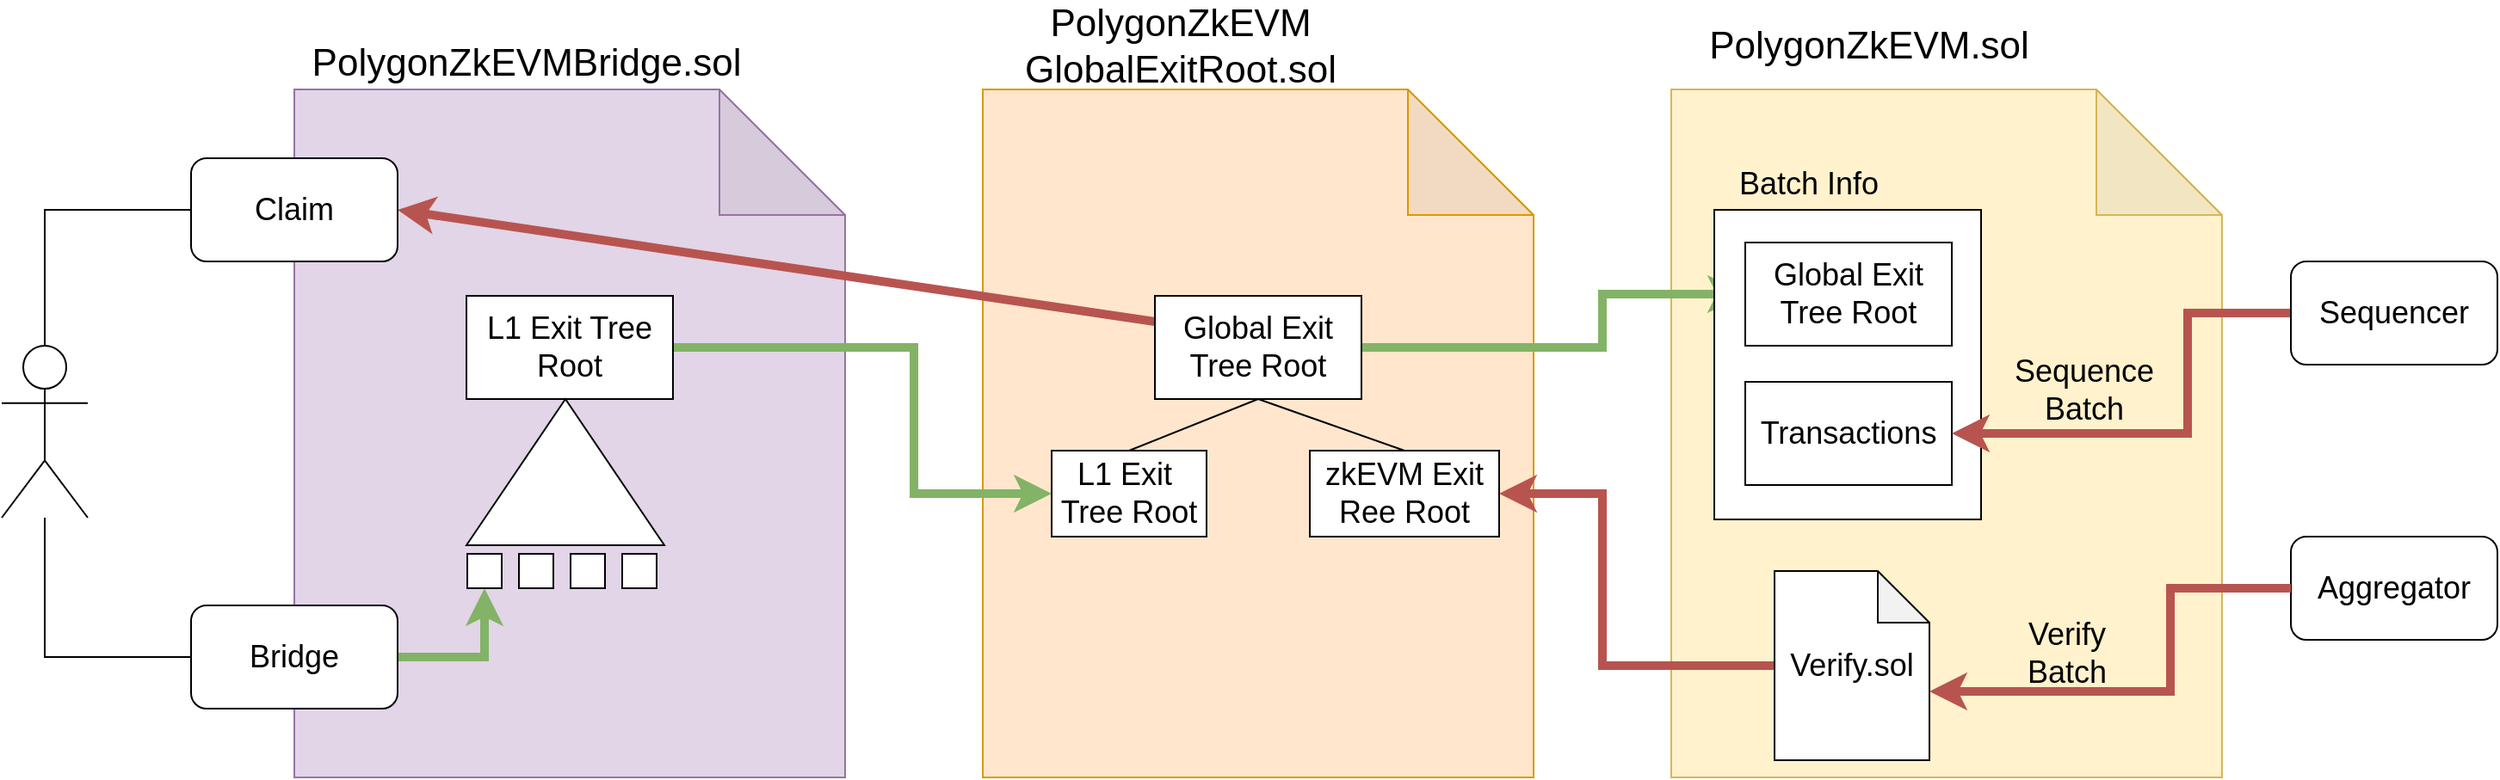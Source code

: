<mxfile version="22.0.8" type="github">
  <diagram name="Seite-1" id="j2oCauuogQ8NOSz05JqT">
    <mxGraphModel dx="3434" dy="1513" grid="1" gridSize="10" guides="1" tooltips="1" connect="1" arrows="1" fold="1" page="1" pageScale="1" pageWidth="827" pageHeight="1169" math="0" shadow="0">
      <root>
        <mxCell id="0" />
        <mxCell id="1" parent="0" />
        <mxCell id="4N5WWOKBTAKUQs4fO8nh-11" value="" style="shape=note;whiteSpace=wrap;html=1;backgroundOutline=1;darkOpacity=0.05;size=73;fillColor=#e1d5e7;strokeColor=#9673a6;fontSize=18;" parent="1" vertex="1">
          <mxGeometry x="40" y="120" width="320" height="400" as="geometry" />
        </mxCell>
        <mxCell id="4N5WWOKBTAKUQs4fO8nh-14" value="" style="shape=note;whiteSpace=wrap;html=1;backgroundOutline=1;darkOpacity=0.05;size=73;fillColor=#ffe6cc;strokeColor=#d79b00;fontSize=18;" parent="1" vertex="1">
          <mxGeometry x="440" y="120" width="320" height="400" as="geometry" />
        </mxCell>
        <mxCell id="4N5WWOKBTAKUQs4fO8nh-15" value="" style="shape=note;whiteSpace=wrap;html=1;backgroundOutline=1;darkOpacity=0.05;size=73;fillColor=#fff2cc;strokeColor=#d6b656;fontSize=18;" parent="1" vertex="1">
          <mxGeometry x="840" y="120" width="320" height="400" as="geometry" />
        </mxCell>
        <mxCell id="4N5WWOKBTAKUQs4fO8nh-16" value="PolygonZkEVMBridge.sol" style="text;html=1;strokeColor=none;fillColor=none;align=center;verticalAlign=middle;whiteSpace=wrap;rounded=0;fontSize=22;" parent="1" vertex="1">
          <mxGeometry x="90" y="90" width="170" height="30" as="geometry" />
        </mxCell>
        <mxCell id="4N5WWOKBTAKUQs4fO8nh-17" value="PolygonZkEVM&lt;br style=&quot;font-size: 22px;&quot;&gt;GlobalExitRoot.sol" style="text;html=1;strokeColor=none;fillColor=none;align=center;verticalAlign=middle;whiteSpace=wrap;rounded=0;fontSize=22;" parent="1" vertex="1">
          <mxGeometry x="470" y="80" width="170" height="30" as="geometry" />
        </mxCell>
        <mxCell id="4N5WWOKBTAKUQs4fO8nh-18" value="PolygonZkEVM.sol" style="text;html=1;strokeColor=none;fillColor=none;align=center;verticalAlign=middle;whiteSpace=wrap;rounded=0;fontSize=22;" parent="1" vertex="1">
          <mxGeometry x="870" y="80" width="170" height="30" as="geometry" />
        </mxCell>
        <mxCell id="KUVzWsEhl4BoeXKU-PMS-2" style="edgeStyle=orthogonalEdgeStyle;rounded=0;orthogonalLoop=1;jettySize=auto;html=1;exitX=1;exitY=0.5;exitDx=0;exitDy=0;entryX=0;entryY=0.5;entryDx=0;entryDy=0;fillColor=#d5e8d4;strokeColor=#82b366;strokeWidth=5;" edge="1" parent="1" source="4N5WWOKBTAKUQs4fO8nh-19" target="4N5WWOKBTAKUQs4fO8nh-29">
          <mxGeometry relative="1" as="geometry">
            <Array as="points">
              <mxPoint x="400" y="270" />
              <mxPoint x="400" y="355" />
            </Array>
          </mxGeometry>
        </mxCell>
        <mxCell id="4N5WWOKBTAKUQs4fO8nh-19" value="&lt;font style=&quot;font-size: 18px;&quot;&gt;L1 Exit Tree Root&lt;/font&gt;" style="rounded=0;whiteSpace=wrap;html=1;fontSize=18;" parent="1" vertex="1">
          <mxGeometry x="140" y="240" width="120" height="60" as="geometry" />
        </mxCell>
        <mxCell id="4N5WWOKBTAKUQs4fO8nh-20" value="" style="triangle;whiteSpace=wrap;html=1;rotation=-90;" parent="1" vertex="1">
          <mxGeometry x="155" y="285" width="85" height="115" as="geometry" />
        </mxCell>
        <mxCell id="4N5WWOKBTAKUQs4fO8nh-22" value="" style="whiteSpace=wrap;html=1;aspect=fixed;" parent="1" vertex="1">
          <mxGeometry x="140.5" y="390" width="20" height="20" as="geometry" />
        </mxCell>
        <mxCell id="4N5WWOKBTAKUQs4fO8nh-25" value="" style="whiteSpace=wrap;html=1;aspect=fixed;" parent="1" vertex="1">
          <mxGeometry x="170.5" y="390" width="20" height="20" as="geometry" />
        </mxCell>
        <mxCell id="4N5WWOKBTAKUQs4fO8nh-26" value="" style="whiteSpace=wrap;html=1;aspect=fixed;" parent="1" vertex="1">
          <mxGeometry x="200.5" y="390" width="20" height="20" as="geometry" />
        </mxCell>
        <mxCell id="4N5WWOKBTAKUQs4fO8nh-27" value="" style="whiteSpace=wrap;html=1;aspect=fixed;" parent="1" vertex="1">
          <mxGeometry x="230.5" y="390" width="20" height="20" as="geometry" />
        </mxCell>
        <mxCell id="4N5WWOKBTAKUQs4fO8nh-32" style="rounded=0;orthogonalLoop=1;jettySize=auto;html=1;exitX=0.5;exitY=1;exitDx=0;exitDy=0;entryX=0.5;entryY=0;entryDx=0;entryDy=0;endArrow=none;endFill=0;" parent="1" source="4N5WWOKBTAKUQs4fO8nh-28" target="4N5WWOKBTAKUQs4fO8nh-29" edge="1">
          <mxGeometry relative="1" as="geometry" />
        </mxCell>
        <mxCell id="4N5WWOKBTAKUQs4fO8nh-33" style="rounded=0;orthogonalLoop=1;jettySize=auto;html=1;exitX=0.5;exitY=1;exitDx=0;exitDy=0;entryX=0.5;entryY=0;entryDx=0;entryDy=0;endArrow=none;endFill=0;" parent="1" source="4N5WWOKBTAKUQs4fO8nh-28" target="4N5WWOKBTAKUQs4fO8nh-30" edge="1">
          <mxGeometry relative="1" as="geometry" />
        </mxCell>
        <mxCell id="KUVzWsEhl4BoeXKU-PMS-3" style="edgeStyle=orthogonalEdgeStyle;rounded=0;orthogonalLoop=1;jettySize=auto;html=1;exitX=1;exitY=0.5;exitDx=0;exitDy=0;strokeWidth=5;fillColor=#d5e8d4;strokeColor=#82b366;" edge="1" parent="1" source="4N5WWOKBTAKUQs4fO8nh-28" target="4N5WWOKBTAKUQs4fO8nh-35">
          <mxGeometry relative="1" as="geometry">
            <Array as="points">
              <mxPoint x="800" y="270" />
              <mxPoint x="800" y="239" />
            </Array>
          </mxGeometry>
        </mxCell>
        <mxCell id="KUVzWsEhl4BoeXKU-PMS-5" style="rounded=0;orthogonalLoop=1;jettySize=auto;html=1;exitX=0;exitY=0.25;exitDx=0;exitDy=0;entryX=1;entryY=0.5;entryDx=0;entryDy=0;strokeWidth=5;fillColor=#f8cecc;strokeColor=#b85450;" edge="1" parent="1" source="4N5WWOKBTAKUQs4fO8nh-28" target="4N5WWOKBTAKUQs4fO8nh-43">
          <mxGeometry relative="1" as="geometry" />
        </mxCell>
        <mxCell id="4N5WWOKBTAKUQs4fO8nh-28" value="&lt;font style=&quot;font-size: 18px;&quot;&gt;Global Exit&lt;br&gt;Tree Root&lt;br&gt;&lt;/font&gt;" style="rounded=0;whiteSpace=wrap;html=1;" parent="1" vertex="1">
          <mxGeometry x="540" y="240" width="120" height="60" as="geometry" />
        </mxCell>
        <mxCell id="4N5WWOKBTAKUQs4fO8nh-29" value="&lt;font style=&quot;font-size: 18px;&quot;&gt;L1 Exit&amp;nbsp;&lt;br&gt;Tree Root&lt;br&gt;&lt;/font&gt;" style="rounded=0;whiteSpace=wrap;html=1;" parent="1" vertex="1">
          <mxGeometry x="480" y="330" width="90" height="50" as="geometry" />
        </mxCell>
        <mxCell id="4N5WWOKBTAKUQs4fO8nh-30" value="&lt;font style=&quot;font-size: 18px;&quot;&gt;zkEVM Exit&lt;br&gt;Ree Root&lt;br&gt;&lt;/font&gt;" style="rounded=0;whiteSpace=wrap;html=1;" parent="1" vertex="1">
          <mxGeometry x="630" y="330" width="110" height="50" as="geometry" />
        </mxCell>
        <mxCell id="4N5WWOKBTAKUQs4fO8nh-34" value="" style="rounded=0;whiteSpace=wrap;html=1;" parent="1" vertex="1">
          <mxGeometry x="865" y="190" width="155" height="180" as="geometry" />
        </mxCell>
        <mxCell id="4N5WWOKBTAKUQs4fO8nh-35" value="&lt;font style=&quot;font-size: 18px;&quot;&gt;Global Exit&lt;br&gt;Tree Root&lt;br&gt;&lt;/font&gt;" style="rounded=0;whiteSpace=wrap;html=1;" parent="1" vertex="1">
          <mxGeometry x="883" y="209" width="120" height="60" as="geometry" />
        </mxCell>
        <mxCell id="4N5WWOKBTAKUQs4fO8nh-36" value="&lt;font style=&quot;font-size: 18px;&quot;&gt;Transactions&lt;br&gt;&lt;/font&gt;" style="rounded=0;whiteSpace=wrap;html=1;" parent="1" vertex="1">
          <mxGeometry x="883" y="290" width="120" height="60" as="geometry" />
        </mxCell>
        <mxCell id="4N5WWOKBTAKUQs4fO8nh-37" value="&lt;font style=&quot;font-size: 18px;&quot;&gt;Batch Info&lt;/font&gt;" style="text;html=1;strokeColor=none;fillColor=none;align=center;verticalAlign=middle;whiteSpace=wrap;rounded=0;" parent="1" vertex="1">
          <mxGeometry x="870" y="160" width="100" height="30" as="geometry" />
        </mxCell>
        <mxCell id="KUVzWsEhl4BoeXKU-PMS-4" style="edgeStyle=orthogonalEdgeStyle;rounded=0;orthogonalLoop=1;jettySize=auto;html=1;exitX=0;exitY=0.5;exitDx=0;exitDy=0;exitPerimeter=0;entryX=1;entryY=0.5;entryDx=0;entryDy=0;strokeWidth=5;fillColor=#f8cecc;strokeColor=#b85450;" edge="1" parent="1" source="4N5WWOKBTAKUQs4fO8nh-38" target="4N5WWOKBTAKUQs4fO8nh-30">
          <mxGeometry relative="1" as="geometry">
            <Array as="points">
              <mxPoint x="800" y="455" />
              <mxPoint x="800" y="355" />
            </Array>
          </mxGeometry>
        </mxCell>
        <mxCell id="4N5WWOKBTAKUQs4fO8nh-38" value="&lt;font style=&quot;font-size: 18px;&quot;&gt;Verify.sol&lt;/font&gt;" style="shape=note;whiteSpace=wrap;html=1;backgroundOutline=1;darkOpacity=0.05;" parent="1" vertex="1">
          <mxGeometry x="900" y="400" width="90" height="110" as="geometry" />
        </mxCell>
        <mxCell id="4N5WWOKBTAKUQs4fO8nh-39" value="&lt;font style=&quot;font-size: 18px;&quot;&gt;Aggregator&lt;/font&gt;" style="rounded=1;whiteSpace=wrap;html=1;" parent="1" vertex="1">
          <mxGeometry x="1200" y="380" width="120" height="60" as="geometry" />
        </mxCell>
        <mxCell id="4N5WWOKBTAKUQs4fO8nh-47" style="edgeStyle=orthogonalEdgeStyle;rounded=0;orthogonalLoop=1;jettySize=auto;html=1;exitX=0;exitY=0.5;exitDx=0;exitDy=0;entryX=1;entryY=0.5;entryDx=0;entryDy=0;strokeWidth=5;fillColor=#f8cecc;strokeColor=#b85450;" parent="1" source="4N5WWOKBTAKUQs4fO8nh-40" target="4N5WWOKBTAKUQs4fO8nh-36" edge="1">
          <mxGeometry relative="1" as="geometry">
            <Array as="points">
              <mxPoint x="1140" y="250" />
              <mxPoint x="1140" y="320" />
            </Array>
          </mxGeometry>
        </mxCell>
        <mxCell id="4N5WWOKBTAKUQs4fO8nh-40" value="&lt;font style=&quot;font-size: 18px;&quot;&gt;Sequencer&lt;/font&gt;" style="rounded=1;whiteSpace=wrap;html=1;" parent="1" vertex="1">
          <mxGeometry x="1200" y="220" width="120" height="60" as="geometry" />
        </mxCell>
        <mxCell id="4N5WWOKBTAKUQs4fO8nh-42" value="" style="shape=umlActor;verticalLabelPosition=bottom;verticalAlign=top;html=1;outlineConnect=0;" parent="1" vertex="1">
          <mxGeometry x="-130" y="269" width="50" height="100" as="geometry" />
        </mxCell>
        <mxCell id="4N5WWOKBTAKUQs4fO8nh-43" value="Claim" style="rounded=1;whiteSpace=wrap;html=1;fontSize=18;" parent="1" vertex="1">
          <mxGeometry x="-20" y="160" width="120" height="60" as="geometry" />
        </mxCell>
        <mxCell id="4N5WWOKBTAKUQs4fO8nh-46" style="edgeStyle=orthogonalEdgeStyle;rounded=0;orthogonalLoop=1;jettySize=auto;html=1;exitX=0;exitY=0.5;exitDx=0;exitDy=0;endArrow=none;endFill=0;" parent="1" source="4N5WWOKBTAKUQs4fO8nh-44" target="4N5WWOKBTAKUQs4fO8nh-42" edge="1">
          <mxGeometry relative="1" as="geometry" />
        </mxCell>
        <mxCell id="KUVzWsEhl4BoeXKU-PMS-1" style="edgeStyle=orthogonalEdgeStyle;rounded=0;orthogonalLoop=1;jettySize=auto;html=1;exitX=1;exitY=0.5;exitDx=0;exitDy=0;entryX=0.5;entryY=1;entryDx=0;entryDy=0;fillColor=#d5e8d4;strokeColor=#82b366;strokeWidth=5;" edge="1" parent="1" source="4N5WWOKBTAKUQs4fO8nh-44" target="4N5WWOKBTAKUQs4fO8nh-22">
          <mxGeometry relative="1" as="geometry" />
        </mxCell>
        <mxCell id="4N5WWOKBTAKUQs4fO8nh-44" value="Bridge" style="rounded=1;whiteSpace=wrap;html=1;fontSize=18;" parent="1" vertex="1">
          <mxGeometry x="-20" y="420" width="120" height="60" as="geometry" />
        </mxCell>
        <mxCell id="4N5WWOKBTAKUQs4fO8nh-45" style="edgeStyle=orthogonalEdgeStyle;rounded=0;orthogonalLoop=1;jettySize=auto;html=1;exitX=0;exitY=0.5;exitDx=0;exitDy=0;entryX=0.5;entryY=0;entryDx=0;entryDy=0;entryPerimeter=0;endArrow=none;endFill=0;" parent="1" source="4N5WWOKBTAKUQs4fO8nh-43" target="4N5WWOKBTAKUQs4fO8nh-42" edge="1">
          <mxGeometry relative="1" as="geometry" />
        </mxCell>
        <mxCell id="4N5WWOKBTAKUQs4fO8nh-48" style="edgeStyle=orthogonalEdgeStyle;rounded=0;orthogonalLoop=1;jettySize=auto;html=1;exitX=0;exitY=0.5;exitDx=0;exitDy=0;entryX=0;entryY=0;entryDx=90;entryDy=70;entryPerimeter=0;strokeWidth=5;fillColor=#f8cecc;strokeColor=#b85450;" parent="1" source="4N5WWOKBTAKUQs4fO8nh-39" target="4N5WWOKBTAKUQs4fO8nh-38" edge="1">
          <mxGeometry relative="1" as="geometry">
            <Array as="points">
              <mxPoint x="1130" y="410" />
              <mxPoint x="1130" y="470" />
            </Array>
          </mxGeometry>
        </mxCell>
        <mxCell id="4N5WWOKBTAKUQs4fO8nh-49" value="Sequence Batch" style="text;html=1;strokeColor=none;fillColor=none;align=center;verticalAlign=middle;whiteSpace=wrap;rounded=0;fontSize=18;" parent="1" vertex="1">
          <mxGeometry x="1050" y="280" width="60" height="30" as="geometry" />
        </mxCell>
        <mxCell id="4N5WWOKBTAKUQs4fO8nh-50" value="Verify Batch" style="text;html=1;strokeColor=none;fillColor=none;align=center;verticalAlign=middle;whiteSpace=wrap;rounded=0;fontSize=18;" parent="1" vertex="1">
          <mxGeometry x="1040" y="433" width="60" height="30" as="geometry" />
        </mxCell>
      </root>
    </mxGraphModel>
  </diagram>
</mxfile>
